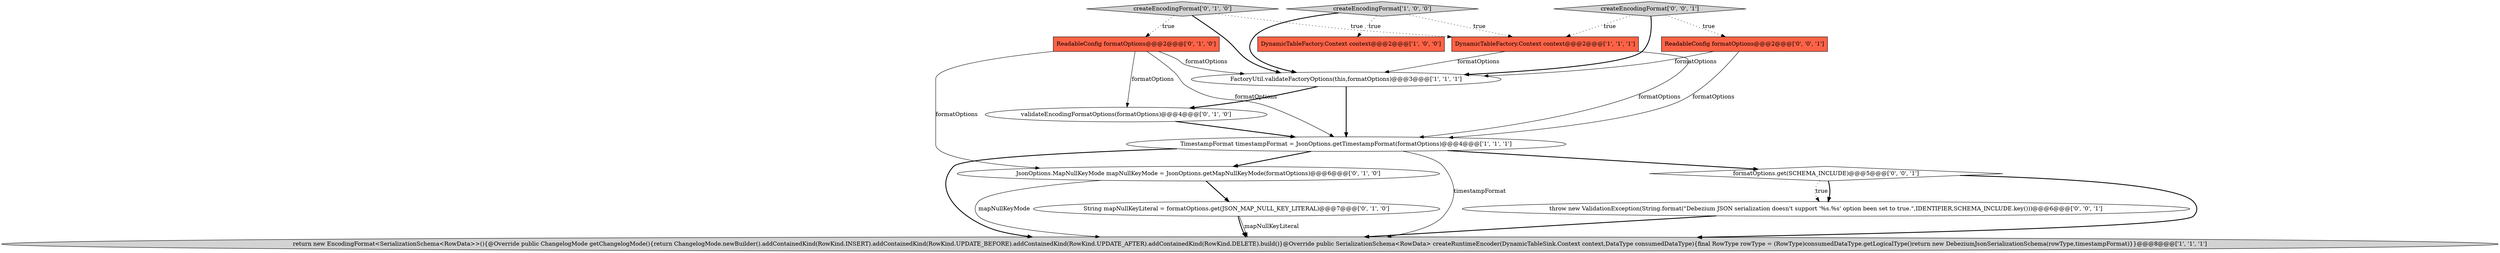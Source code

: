 digraph {
4 [style = filled, label = "createEncodingFormat['1', '0', '0']", fillcolor = lightgray, shape = diamond image = "AAA0AAABBB1BBB"];
10 [style = filled, label = "createEncodingFormat['0', '1', '0']", fillcolor = lightgray, shape = diamond image = "AAA0AAABBB2BBB"];
3 [style = filled, label = "FactoryUtil.validateFactoryOptions(this,formatOptions)@@@3@@@['1', '1', '1']", fillcolor = white, shape = ellipse image = "AAA0AAABBB1BBB"];
8 [style = filled, label = "JsonOptions.MapNullKeyMode mapNullKeyMode = JsonOptions.getMapNullKeyMode(formatOptions)@@@6@@@['0', '1', '0']", fillcolor = white, shape = ellipse image = "AAA1AAABBB2BBB"];
11 [style = filled, label = "throw new ValidationException(String.format(\"Debezium JSON serialization doesn't support '%s.%s' option been set to true.\",IDENTIFIER,SCHEMA_INCLUDE.key()))@@@6@@@['0', '0', '1']", fillcolor = white, shape = ellipse image = "AAA0AAABBB3BBB"];
6 [style = filled, label = "String mapNullKeyLiteral = formatOptions.get(JSON_MAP_NULL_KEY_LITERAL)@@@7@@@['0', '1', '0']", fillcolor = white, shape = ellipse image = "AAA1AAABBB2BBB"];
14 [style = filled, label = "formatOptions.get(SCHEMA_INCLUDE)@@@5@@@['0', '0', '1']", fillcolor = white, shape = diamond image = "AAA0AAABBB3BBB"];
9 [style = filled, label = "ReadableConfig formatOptions@@@2@@@['0', '1', '0']", fillcolor = tomato, shape = box image = "AAA0AAABBB2BBB"];
12 [style = filled, label = "ReadableConfig formatOptions@@@2@@@['0', '0', '1']", fillcolor = tomato, shape = box image = "AAA0AAABBB3BBB"];
2 [style = filled, label = "DynamicTableFactory.Context context@@@2@@@['1', '0', '0']", fillcolor = tomato, shape = box image = "AAA0AAABBB1BBB"];
1 [style = filled, label = "return new EncodingFormat<SerializationSchema<RowData>>(){@Override public ChangelogMode getChangelogMode(){return ChangelogMode.newBuilder().addContainedKind(RowKind.INSERT).addContainedKind(RowKind.UPDATE_BEFORE).addContainedKind(RowKind.UPDATE_AFTER).addContainedKind(RowKind.DELETE).build()}@Override public SerializationSchema<RowData> createRuntimeEncoder(DynamicTableSink.Context context,DataType consumedDataType){final RowType rowType = (RowType)consumedDataType.getLogicalType()return new DebeziumJsonSerializationSchema(rowType,timestampFormat)}}@@@8@@@['1', '1', '1']", fillcolor = lightgray, shape = ellipse image = "AAA0AAABBB1BBB"];
7 [style = filled, label = "validateEncodingFormatOptions(formatOptions)@@@4@@@['0', '1', '0']", fillcolor = white, shape = ellipse image = "AAA1AAABBB2BBB"];
5 [style = filled, label = "DynamicTableFactory.Context context@@@2@@@['1', '1', '1']", fillcolor = tomato, shape = box image = "AAA0AAABBB1BBB"];
0 [style = filled, label = "TimestampFormat timestampFormat = JsonOptions.getTimestampFormat(formatOptions)@@@4@@@['1', '1', '1']", fillcolor = white, shape = ellipse image = "AAA0AAABBB1BBB"];
13 [style = filled, label = "createEncodingFormat['0', '0', '1']", fillcolor = lightgray, shape = diamond image = "AAA0AAABBB3BBB"];
5->3 [style = solid, label="formatOptions"];
9->0 [style = solid, label="formatOptions"];
11->1 [style = bold, label=""];
0->8 [style = bold, label=""];
8->6 [style = bold, label=""];
14->11 [style = bold, label=""];
3->7 [style = bold, label=""];
0->1 [style = bold, label=""];
10->3 [style = bold, label=""];
9->8 [style = solid, label="formatOptions"];
14->1 [style = bold, label=""];
5->0 [style = solid, label="formatOptions"];
8->1 [style = solid, label="mapNullKeyMode"];
12->3 [style = solid, label="formatOptions"];
3->0 [style = bold, label=""];
7->0 [style = bold, label=""];
9->3 [style = solid, label="formatOptions"];
0->1 [style = solid, label="timestampFormat"];
9->7 [style = solid, label="formatOptions"];
13->3 [style = bold, label=""];
4->5 [style = dotted, label="true"];
13->5 [style = dotted, label="true"];
14->11 [style = dotted, label="true"];
0->14 [style = bold, label=""];
12->0 [style = solid, label="formatOptions"];
13->12 [style = dotted, label="true"];
4->3 [style = bold, label=""];
6->1 [style = bold, label=""];
10->9 [style = dotted, label="true"];
6->1 [style = solid, label="mapNullKeyLiteral"];
10->5 [style = dotted, label="true"];
4->2 [style = dotted, label="true"];
}

